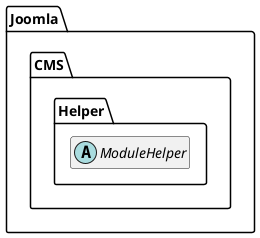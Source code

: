 @startuml
set namespaceSeparator \\
hide members
hide << alias >> circle

abstract class Joomla\\CMS\\Helper\\ModuleHelper
@enduml
